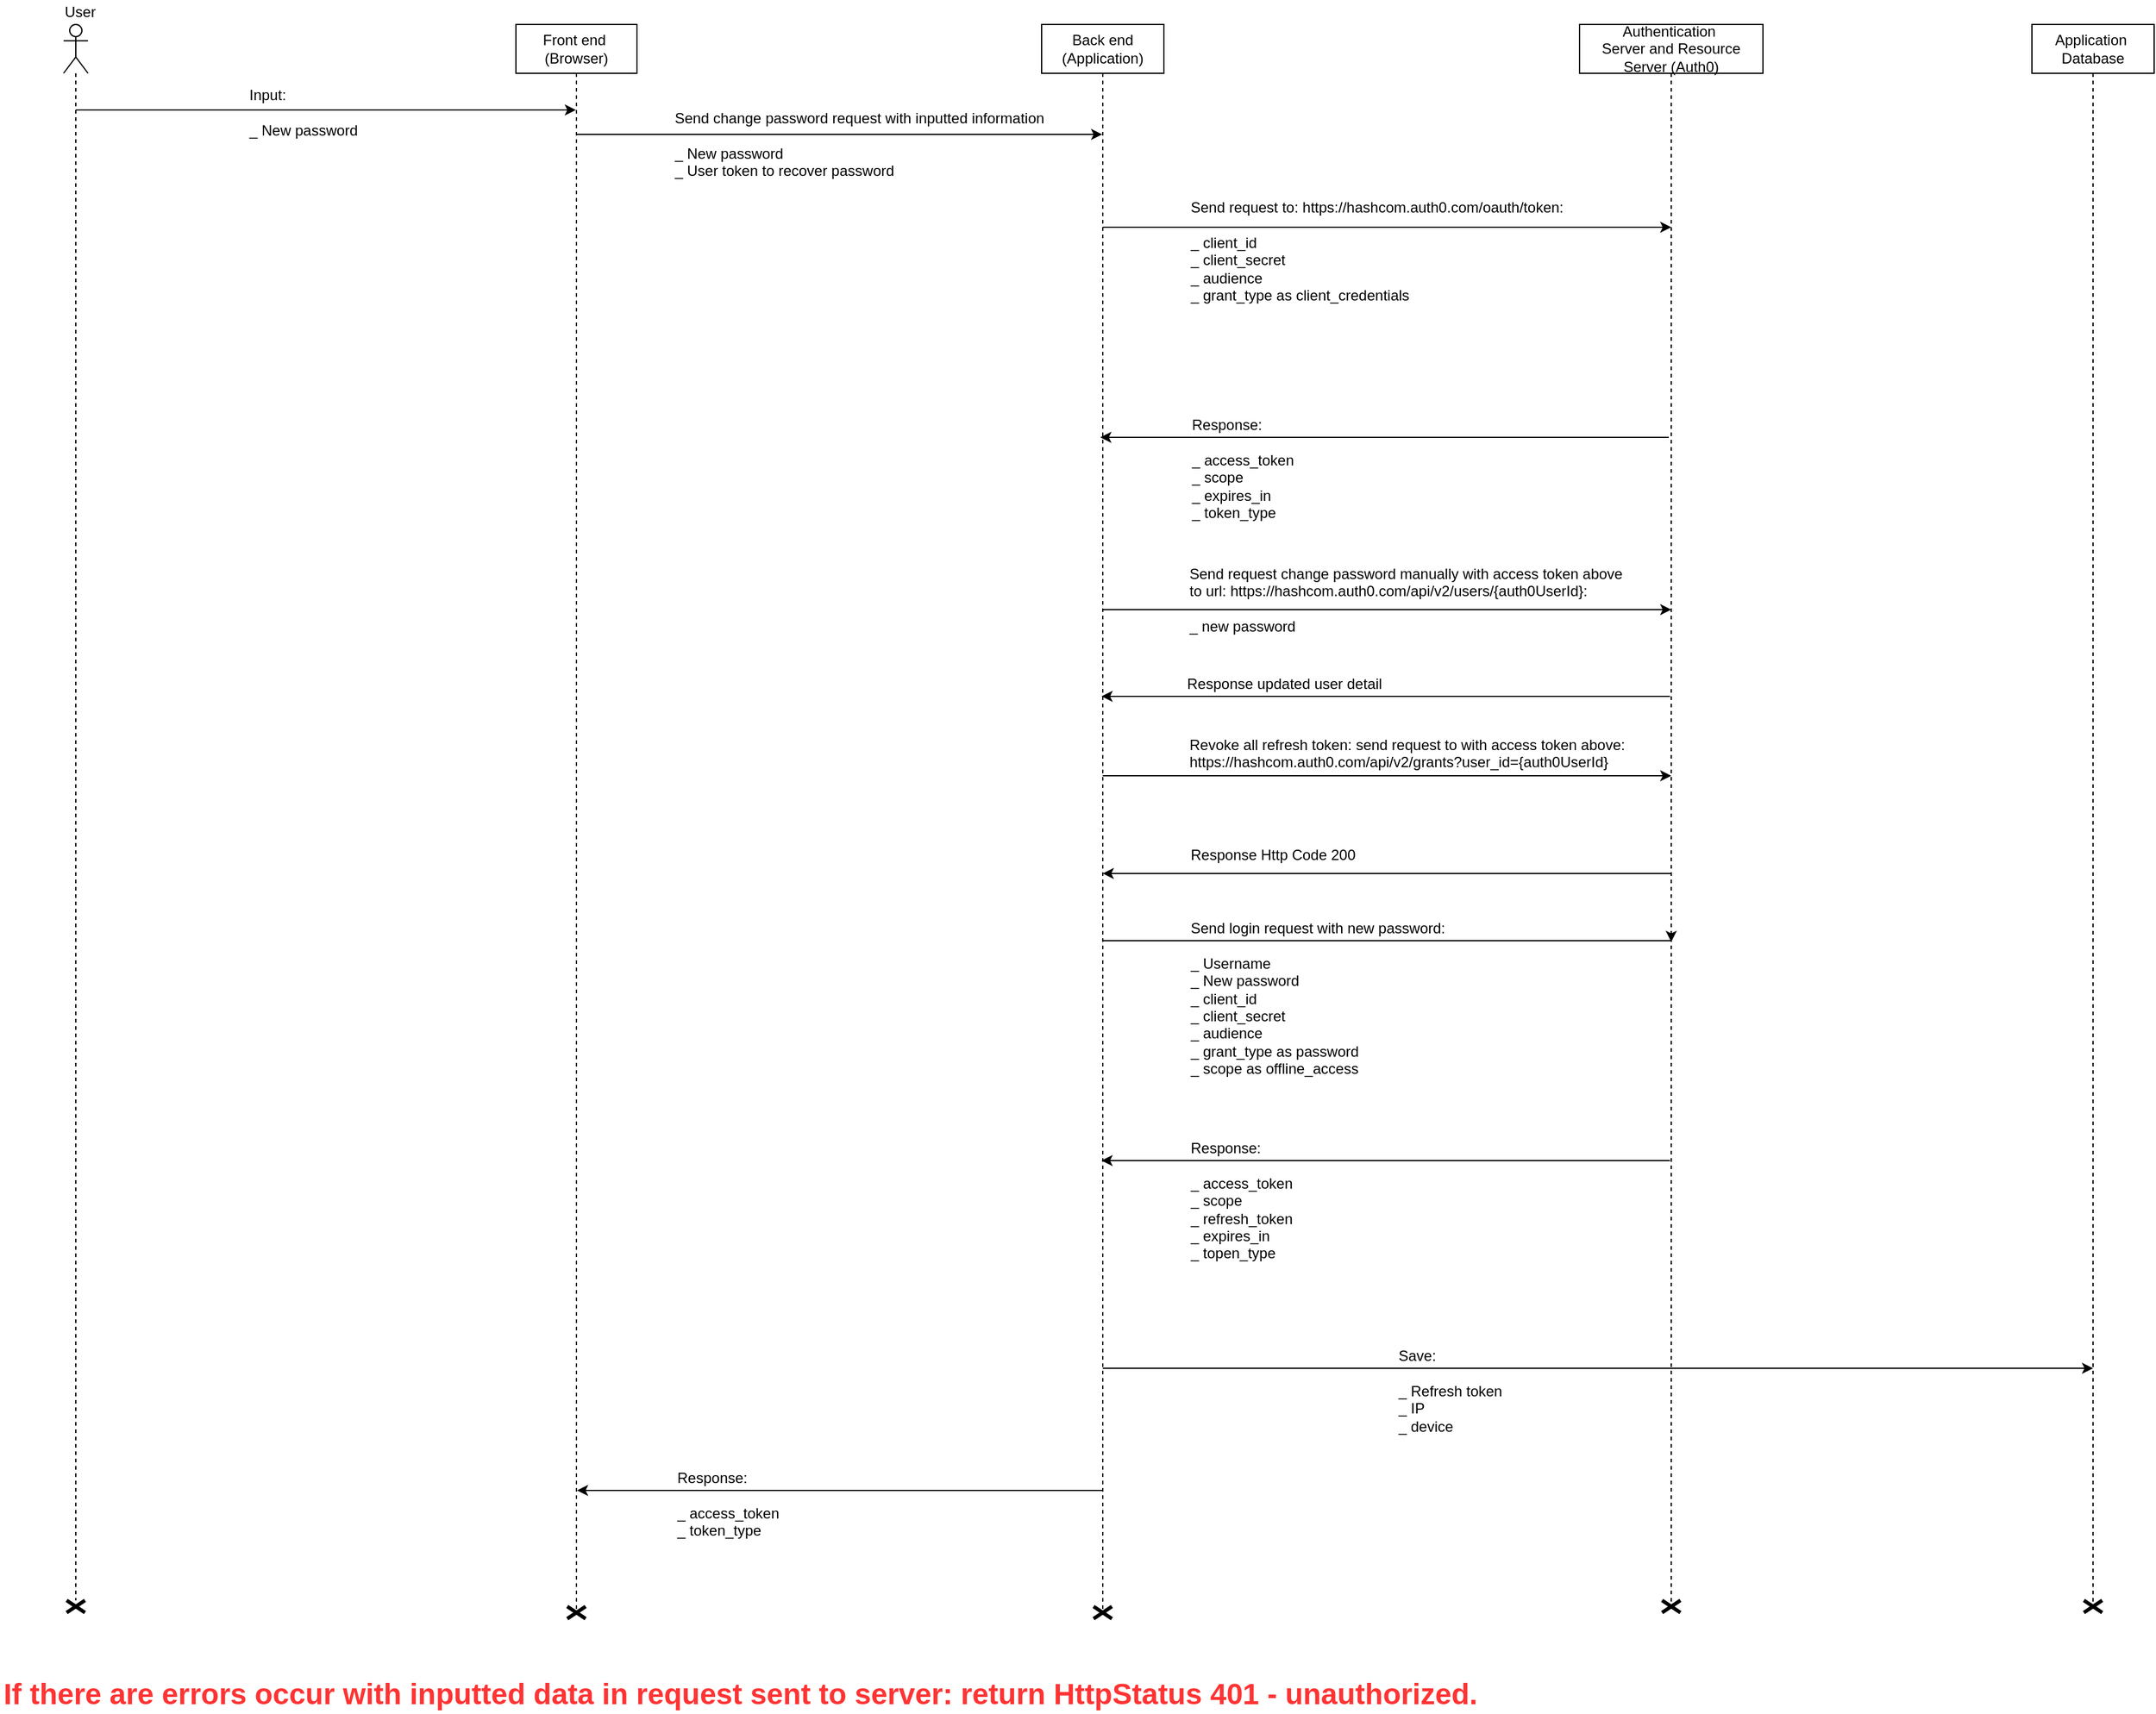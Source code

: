 <mxfile version="10.7.5" type="github"><diagram id="7L6oqWcI8L_SGY5THEyM" name="Page-1"><mxGraphModel dx="1632" dy="787" grid="1" gridSize="10" guides="1" tooltips="1" connect="1" arrows="1" fold="1" page="1" pageScale="1" pageWidth="2339" pageHeight="3300" math="0" shadow="0"><root><mxCell id="0"/><mxCell id="1" parent="0"/><mxCell id="Nln1VrjBYKUHnzFq7QzR-37" style="edgeStyle=orthogonalEdgeStyle;rounded=0;orthogonalLoop=1;jettySize=auto;html=1;" edge="1" parent="1" source="Nln1VrjBYKUHnzFq7QzR-38" target="Nln1VrjBYKUHnzFq7QzR-42"><mxGeometry relative="1" as="geometry"><Array as="points"><mxPoint x="800" y="140"/><mxPoint x="800" y="140"/></Array></mxGeometry></mxCell><mxCell id="Nln1VrjBYKUHnzFq7QzR-38" value="Front end&amp;nbsp;&lt;br&gt;(Browser)&lt;br&gt;" style="shape=umlLifeline;perimeter=lifelinePerimeter;whiteSpace=wrap;html=1;container=1;collapsible=0;recursiveResize=0;outlineConnect=0;" vertex="1" parent="1"><mxGeometry x="530" y="50" width="99" height="1300" as="geometry"/></mxCell><mxCell id="Nln1VrjBYKUHnzFq7QzR-39" value="Authentication&amp;nbsp;&lt;br&gt;Server and Resource Server (Auth0)&lt;br&gt;" style="shape=umlLifeline;perimeter=lifelinePerimeter;whiteSpace=wrap;html=1;container=1;collapsible=0;recursiveResize=0;outlineConnect=0;" vertex="1" parent="1"><mxGeometry x="1400" y="50" width="150" height="1300" as="geometry"/></mxCell><mxCell id="Nln1VrjBYKUHnzFq7QzR-40" style="edgeStyle=orthogonalEdgeStyle;rounded=0;orthogonalLoop=1;jettySize=auto;html=1;" edge="1" parent="1" source="Nln1VrjBYKUHnzFq7QzR-46" target="Nln1VrjBYKUHnzFq7QzR-38"><mxGeometry relative="1" as="geometry"><mxPoint x="179.324" y="120.118" as="sourcePoint"/><Array as="points"><mxPoint x="450" y="120"/><mxPoint x="450" y="120"/></Array></mxGeometry></mxCell><mxCell id="Nln1VrjBYKUHnzFq7QzR-41" style="edgeStyle=orthogonalEdgeStyle;rounded=0;orthogonalLoop=1;jettySize=auto;html=1;" edge="1" parent="1"><mxGeometry relative="1" as="geometry"><Array as="points"><mxPoint x="930.5" y="1250"/><mxPoint x="930.5" y="1250"/></Array><mxPoint x="1010" y="1250" as="sourcePoint"/><mxPoint x="580" y="1250" as="targetPoint"/></mxGeometry></mxCell><mxCell id="Nln1VrjBYKUHnzFq7QzR-42" value="Back end&lt;br&gt;(Application)&lt;br&gt;" style="shape=umlLifeline;perimeter=lifelinePerimeter;whiteSpace=wrap;html=1;container=1;collapsible=0;recursiveResize=0;outlineConnect=0;" vertex="1" parent="1"><mxGeometry x="960" y="50" width="100" height="1300" as="geometry"/></mxCell><mxCell id="Nln1VrjBYKUHnzFq7QzR-43" value="Input:&amp;nbsp;&lt;br&gt;&lt;br&gt;_ New password&lt;br&gt;&lt;br&gt;" style="text;html=1;resizable=0;points=[];autosize=1;align=left;verticalAlign=top;spacingTop=-4;" vertex="1" parent="1"><mxGeometry x="310" y="98" width="100" height="60" as="geometry"/></mxCell><mxCell id="Nln1VrjBYKUHnzFq7QzR-44" value="Send change password request with inputted information&lt;br&gt;&lt;br&gt;_ New password&lt;br&gt;_ User token to recover password&amp;nbsp;&lt;br&gt;" style="text;html=1;resizable=0;points=[];autosize=1;align=left;verticalAlign=top;spacingTop=-4;" vertex="1" parent="1"><mxGeometry x="658" y="117" width="320" height="60" as="geometry"/></mxCell><mxCell id="Nln1VrjBYKUHnzFq7QzR-45" value="Response Http Code 200&lt;br&gt;&lt;br&gt;" style="text;html=1;resizable=0;points=[];autosize=1;align=left;verticalAlign=top;spacingTop=-4;" vertex="1" parent="1"><mxGeometry x="1079.5" y="720" width="150" height="30" as="geometry"/></mxCell><mxCell id="Nln1VrjBYKUHnzFq7QzR-46" value="" style="shape=umlLifeline;participant=umlActor;perimeter=lifelinePerimeter;whiteSpace=wrap;html=1;container=1;collapsible=0;recursiveResize=0;verticalAlign=top;spacingTop=36;labelBackgroundColor=#ffffff;outlineConnect=0;" vertex="1" parent="1"><mxGeometry x="160" y="50" width="20" height="1290" as="geometry"/></mxCell><mxCell id="Nln1VrjBYKUHnzFq7QzR-47" value="User&amp;nbsp;&lt;br&gt;" style="text;html=1;resizable=0;points=[];autosize=1;align=left;verticalAlign=top;spacingTop=-4;" vertex="1" parent="1"><mxGeometry x="159" y="30" width="40" height="20" as="geometry"/></mxCell><mxCell id="Nln1VrjBYKUHnzFq7QzR-48" value="Application&amp;nbsp;&lt;br&gt;Database&lt;br&gt;" style="shape=umlLifeline;perimeter=lifelinePerimeter;whiteSpace=wrap;html=1;container=1;collapsible=0;recursiveResize=0;outlineConnect=0;" vertex="1" parent="1"><mxGeometry x="1770" y="50" width="100" height="1300" as="geometry"/></mxCell><mxCell id="Nln1VrjBYKUHnzFq7QzR-49" value="&lt;font style=&quot;font-size: 24px&quot; color=&quot;#ff3333&quot;&gt;If there are errors occur with inputted data in request sent to server: return HttpStatus 401 - unauthorized.&lt;/font&gt;&lt;br&gt;" style="text;html=1;resizable=0;points=[];autosize=1;align=left;verticalAlign=top;spacingTop=-4;fontStyle=1" vertex="1" parent="1"><mxGeometry x="108.5" y="1400" width="1130" height="20" as="geometry"/></mxCell><mxCell id="Nln1VrjBYKUHnzFq7QzR-50" style="edgeStyle=orthogonalEdgeStyle;rounded=0;orthogonalLoop=1;jettySize=auto;html=1;" edge="1" parent="1"><mxGeometry relative="1" as="geometry"><Array as="points"><mxPoint x="1228.5" y="388"/><mxPoint x="1228.5" y="388"/></Array><mxPoint x="1473" y="388" as="sourcePoint"/><mxPoint x="1008" y="388" as="targetPoint"/></mxGeometry></mxCell><mxCell id="Nln1VrjBYKUHnzFq7QzR-51" style="edgeStyle=orthogonalEdgeStyle;rounded=0;orthogonalLoop=1;jettySize=auto;html=1;" edge="1" parent="1"><mxGeometry relative="1" as="geometry"><Array as="points"><mxPoint x="1240.5" y="216"/><mxPoint x="1240.5" y="216"/></Array><mxPoint x="1010" y="216" as="sourcePoint"/><mxPoint x="1475" y="216" as="targetPoint"/></mxGeometry></mxCell><mxCell id="Nln1VrjBYKUHnzFq7QzR-52" value="Send request to:&amp;nbsp;&lt;span&gt;https://hashcom.auth0.com/oauth/token:&lt;br&gt;&lt;br&gt;_&amp;nbsp;&lt;/span&gt;&lt;span&gt;client_id&lt;/span&gt;&lt;span&gt;&lt;br&gt;&lt;/span&gt;&lt;span&gt;_ client_secret&lt;br&gt;_ audience&lt;br&gt;_ grant_type as&amp;nbsp;&lt;/span&gt;&lt;span&gt;client_credentials&lt;/span&gt;&lt;br&gt;" style="text;html=1;resizable=0;points=[];autosize=1;align=left;verticalAlign=top;spacingTop=-4;" vertex="1" parent="1"><mxGeometry x="1079.5" y="190" width="320" height="90" as="geometry"/></mxCell><mxCell id="Nln1VrjBYKUHnzFq7QzR-53" value="Response:&lt;br&gt;&lt;br&gt;_ access_token&lt;br&gt;_ scope&lt;br&gt;_ expires_in&lt;br&gt;_ token_type&lt;br&gt;" style="text;html=1;resizable=0;points=[];autosize=1;align=left;verticalAlign=top;spacingTop=-4;" vertex="1" parent="1"><mxGeometry x="1080.5" y="368" width="100" height="90" as="geometry"/></mxCell><mxCell id="Nln1VrjBYKUHnzFq7QzR-54" style="edgeStyle=orthogonalEdgeStyle;rounded=0;orthogonalLoop=1;jettySize=auto;html=1;" edge="1" parent="1"><mxGeometry relative="1" as="geometry"><Array as="points"><mxPoint x="1240.5" y="528.5"/><mxPoint x="1240.5" y="528.5"/></Array><mxPoint x="1010" y="529" as="sourcePoint"/><mxPoint x="1475" y="529" as="targetPoint"/></mxGeometry></mxCell><mxCell id="Nln1VrjBYKUHnzFq7QzR-55" value="Send request change password manually with access token above&lt;br&gt;to url:&amp;nbsp;https://hashcom.auth0.com/api/v2/users/{auth0UserId}:&lt;br&gt;&lt;br&gt;_ new password&lt;br&gt;" style="text;html=1;resizable=0;points=[];autosize=1;align=left;verticalAlign=top;spacingTop=-4;" vertex="1" parent="1"><mxGeometry x="1078.5" y="490" width="370" height="60" as="geometry"/></mxCell><mxCell id="Nln1VrjBYKUHnzFq7QzR-56" style="edgeStyle=orthogonalEdgeStyle;rounded=0;orthogonalLoop=1;jettySize=auto;html=1;" edge="1" parent="1"><mxGeometry relative="1" as="geometry"><Array as="points"><mxPoint x="1229" y="600"/><mxPoint x="1229" y="600"/></Array><mxPoint x="1474" y="600" as="sourcePoint"/><mxPoint x="1009" y="600" as="targetPoint"/></mxGeometry></mxCell><mxCell id="Nln1VrjBYKUHnzFq7QzR-57" value="Response updated user detail" style="text;html=1;resizable=0;points=[];autosize=1;align=left;verticalAlign=top;spacingTop=-4;" vertex="1" parent="1"><mxGeometry x="1077" y="580" width="170" height="20" as="geometry"/></mxCell><mxCell id="Nln1VrjBYKUHnzFq7QzR-58" style="edgeStyle=orthogonalEdgeStyle;rounded=0;orthogonalLoop=1;jettySize=auto;html=1;" edge="1" parent="1"><mxGeometry relative="1" as="geometry"><Array as="points"><mxPoint x="1240" y="665"/><mxPoint x="1240" y="665"/></Array><mxPoint x="1010" y="665" as="sourcePoint"/><mxPoint x="1475" y="665" as="targetPoint"/></mxGeometry></mxCell><mxCell id="Nln1VrjBYKUHnzFq7QzR-59" style="edgeStyle=orthogonalEdgeStyle;rounded=0;orthogonalLoop=1;jettySize=auto;html=1;" edge="1" parent="1"><mxGeometry relative="1" as="geometry"><Array as="points"><mxPoint x="1230.5" y="744.5"/><mxPoint x="1230.5" y="744.5"/></Array><mxPoint x="1475" y="745" as="sourcePoint"/><mxPoint x="1010" y="745" as="targetPoint"/></mxGeometry></mxCell><mxCell id="Nln1VrjBYKUHnzFq7QzR-60" value="Revoke all refresh token: send request to with access token above:&lt;br&gt;&lt;span&gt;https://hashcom.auth0.com/api/v2/grants?user_id={auth0UserId}&lt;/span&gt;&lt;br&gt;" style="text;html=1;resizable=0;points=[];autosize=1;align=left;verticalAlign=top;spacingTop=-4;" vertex="1" parent="1"><mxGeometry x="1078.5" y="630" width="370" height="30" as="geometry"/></mxCell><mxCell id="Nln1VrjBYKUHnzFq7QzR-61" style="edgeStyle=orthogonalEdgeStyle;rounded=0;orthogonalLoop=1;jettySize=auto;html=1;" edge="1" parent="1"><mxGeometry relative="1" as="geometry"><Array as="points"><mxPoint x="1240.5" y="800"/><mxPoint x="1240.5" y="800"/></Array><mxPoint x="1010" y="801" as="sourcePoint"/><mxPoint x="1475" y="801" as="targetPoint"/></mxGeometry></mxCell><mxCell id="Nln1VrjBYKUHnzFq7QzR-62" value="Send login request with new password:&lt;br&gt;&lt;br&gt;_ Username&lt;br&gt;_ New password&lt;br&gt;_&amp;nbsp;client_id&lt;br&gt;_ client_secret&lt;br&gt;_ audience&lt;br&gt;_ grant_type as password&lt;br&gt;_ scope as&amp;nbsp;offline_access&lt;br&gt;&lt;br&gt;" style="text;html=1;resizable=0;points=[];autosize=1;align=left;verticalAlign=top;spacingTop=-4;" vertex="1" parent="1"><mxGeometry x="1079.5" y="780" width="220" height="140" as="geometry"/></mxCell><mxCell id="Nln1VrjBYKUHnzFq7QzR-63" style="edgeStyle=orthogonalEdgeStyle;rounded=0;orthogonalLoop=1;jettySize=auto;html=1;" edge="1" parent="1"><mxGeometry relative="1" as="geometry"><Array as="points"><mxPoint x="1228.5" y="979.5"/><mxPoint x="1228.5" y="979.5"/></Array><mxPoint x="1474" y="980" as="sourcePoint"/><mxPoint x="1009" y="980" as="targetPoint"/></mxGeometry></mxCell><mxCell id="Nln1VrjBYKUHnzFq7QzR-64" value="" style="shape=umlDestroy;whiteSpace=wrap;html=1;strokeWidth=3;" vertex="1" parent="1"><mxGeometry x="572" y="1345" width="15" height="10" as="geometry"/></mxCell><mxCell id="Nln1VrjBYKUHnzFq7QzR-65" value="" style="shape=umlDestroy;whiteSpace=wrap;html=1;strokeWidth=3;" vertex="1" parent="1"><mxGeometry x="1002.5" y="1345" width="15" height="10" as="geometry"/></mxCell><mxCell id="Nln1VrjBYKUHnzFq7QzR-66" value="" style="shape=umlDestroy;whiteSpace=wrap;html=1;strokeWidth=3;" vertex="1" parent="1"><mxGeometry x="162.5" y="1340" width="15" height="10" as="geometry"/></mxCell><mxCell id="Nln1VrjBYKUHnzFq7QzR-67" value="" style="shape=umlDestroy;whiteSpace=wrap;html=1;strokeWidth=3;" vertex="1" parent="1"><mxGeometry x="1467.5" y="1340" width="15" height="10" as="geometry"/></mxCell><mxCell id="Nln1VrjBYKUHnzFq7QzR-68" value="" style="shape=umlDestroy;whiteSpace=wrap;html=1;strokeWidth=3;" vertex="1" parent="1"><mxGeometry x="1812.5" y="1340" width="15" height="10" as="geometry"/></mxCell><mxCell id="Nln1VrjBYKUHnzFq7QzR-69" value="Response:&lt;br&gt;&lt;br&gt;_ access_token&lt;br&gt;_ scope&lt;br&gt;_ refresh_token&lt;br&gt;_ expires_in&lt;br&gt;_ topen_type&lt;br&gt;" style="text;html=1;resizable=0;points=[];autosize=1;align=left;verticalAlign=top;spacingTop=-4;" vertex="1" parent="1"><mxGeometry x="1080" y="960" width="100" height="100" as="geometry"/></mxCell><mxCell id="Nln1VrjBYKUHnzFq7QzR-70" value="Response:&lt;br&gt;&lt;br&gt;_ access_token&lt;br&gt;_ token_type&lt;br&gt;" style="text;html=1;resizable=0;points=[];autosize=1;align=left;verticalAlign=top;spacingTop=-4;" vertex="1" parent="1"><mxGeometry x="660" y="1230" width="100" height="60" as="geometry"/></mxCell><mxCell id="Nln1VrjBYKUHnzFq7QzR-71" style="edgeStyle=orthogonalEdgeStyle;rounded=0;orthogonalLoop=1;jettySize=auto;html=1;" edge="1" parent="1"><mxGeometry relative="1" as="geometry"><mxPoint x="1820" y="1150" as="targetPoint"/><Array as="points"><mxPoint x="1170" y="1150"/><mxPoint x="1170" y="1150"/></Array><mxPoint x="1010" y="1150" as="sourcePoint"/></mxGeometry></mxCell><mxCell id="Nln1VrjBYKUHnzFq7QzR-72" value="Save:&lt;br&gt;&lt;br&gt;_ Refresh token&amp;nbsp;&lt;br&gt;_ IP&lt;br&gt;_ device&lt;br&gt;" style="text;html=1;resizable=0;points=[];autosize=1;align=left;verticalAlign=top;spacingTop=-4;" vertex="1" parent="1"><mxGeometry x="1249.5" y="1130" width="100" height="70" as="geometry"/></mxCell></root></mxGraphModel></diagram></mxfile>